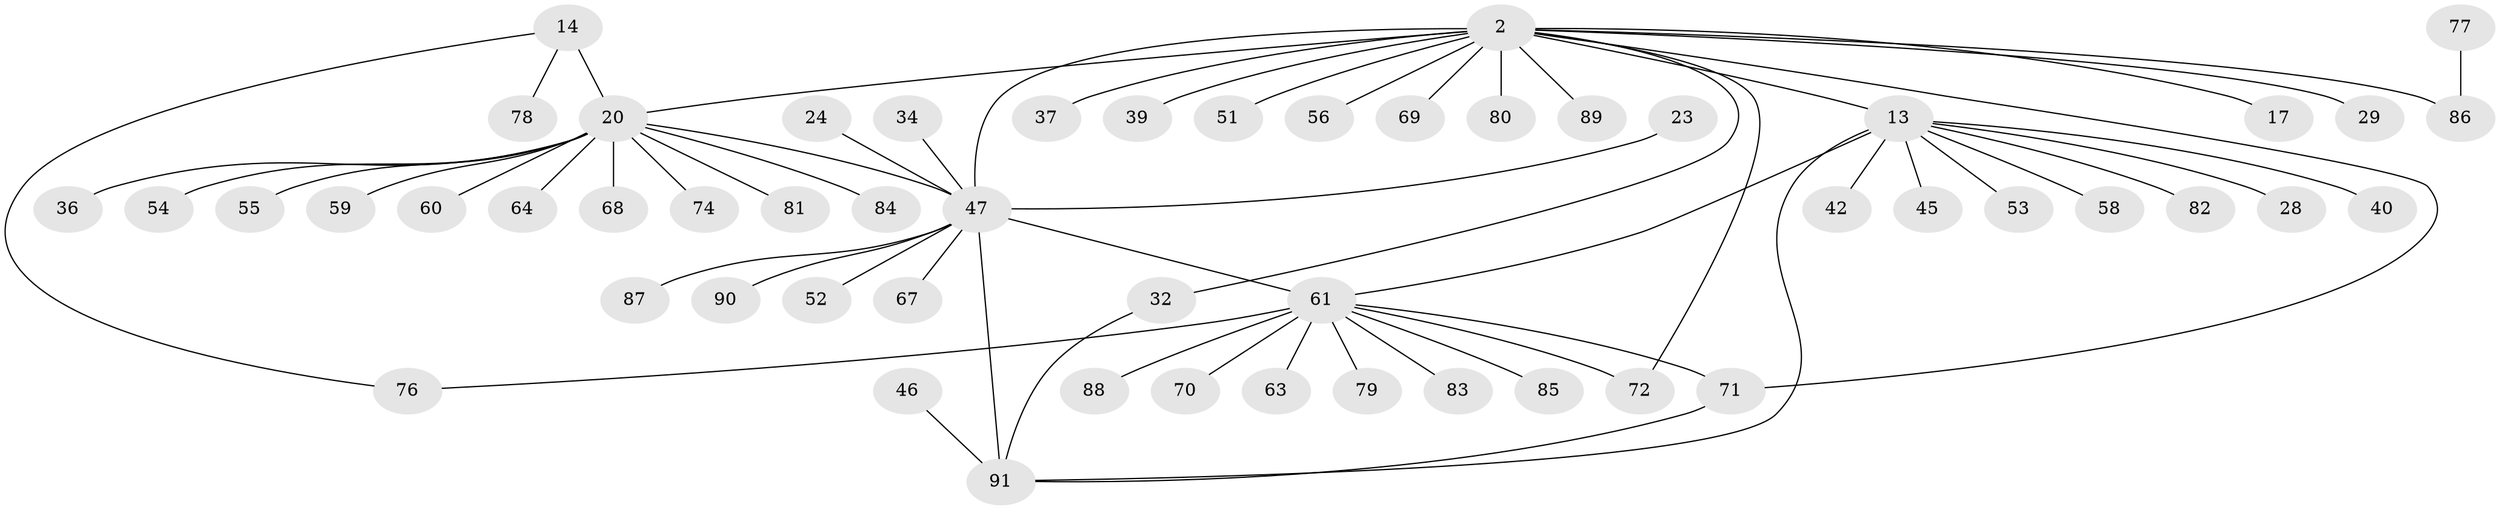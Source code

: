 // original degree distribution, {5: 0.054945054945054944, 23: 0.01098901098901099, 6: 0.03296703296703297, 9: 0.02197802197802198, 4: 0.054945054945054944, 2: 0.1978021978021978, 1: 0.5274725274725275, 3: 0.08791208791208792, 10: 0.01098901098901099}
// Generated by graph-tools (version 1.1) at 2025/50/03/04/25 21:50:47]
// undirected, 54 vertices, 61 edges
graph export_dot {
graph [start="1"]
  node [color=gray90,style=filled];
  2;
  13 [super="+6+3"];
  14;
  17;
  20 [super="+4+8"];
  23;
  24;
  28;
  29;
  32;
  34;
  36;
  37;
  39;
  40;
  42;
  45;
  46;
  47 [super="+21+33"];
  51;
  52;
  53;
  54;
  55;
  56;
  58;
  59;
  60;
  61 [super="+41"];
  63;
  64;
  67;
  68;
  69;
  70;
  71 [super="+30+65"];
  72 [super="+25+38+44"];
  74 [super="+62"];
  76 [super="+26"];
  77 [super="+31"];
  78 [super="+27"];
  79;
  80 [super="+7+43+57+66"];
  81;
  82;
  83;
  84 [super="+50"];
  85 [super="+73"];
  86 [super="+18"];
  87;
  88 [super="+75"];
  89 [super="+16"];
  90 [super="+12"];
  91 [super="+35"];
  2 -- 13 [weight=4];
  2 -- 17;
  2 -- 20 [weight=3];
  2 -- 29;
  2 -- 32;
  2 -- 37;
  2 -- 39;
  2 -- 51;
  2 -- 56;
  2 -- 69;
  2 -- 47 [weight=3];
  2 -- 86;
  2 -- 72;
  2 -- 80;
  2 -- 71;
  2 -- 89;
  13 -- 42;
  13 -- 58;
  13 -- 45;
  13 -- 82 [weight=2];
  13 -- 53;
  13 -- 40;
  13 -- 28;
  13 -- 61;
  13 -- 91;
  14 -- 20 [weight=2];
  14 -- 76;
  14 -- 78;
  20 -- 36 [weight=2];
  20 -- 59;
  20 -- 64;
  20 -- 81;
  20 -- 68;
  20 -- 60;
  20 -- 54;
  20 -- 55;
  20 -- 47 [weight=2];
  20 -- 84;
  20 -- 74;
  23 -- 47;
  24 -- 47;
  32 -- 91;
  34 -- 47;
  46 -- 91;
  47 -- 91 [weight=2];
  47 -- 67;
  47 -- 52;
  47 -- 87;
  47 -- 61 [weight=2];
  47 -- 90;
  61 -- 70;
  61 -- 79;
  61 -- 83;
  61 -- 63;
  61 -- 76;
  61 -- 71;
  61 -- 72;
  61 -- 85;
  61 -- 88;
  71 -- 91;
  77 -- 86;
}
